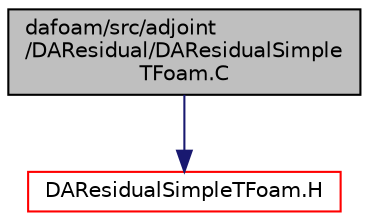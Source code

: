 digraph "dafoam/src/adjoint/DAResidual/DAResidualSimpleTFoam.C"
{
  bgcolor="transparent";
  edge [fontname="Helvetica",fontsize="10",labelfontname="Helvetica",labelfontsize="10"];
  node [fontname="Helvetica",fontsize="10",shape=record];
  Node0 [label="dafoam/src/adjoint\l/DAResidual/DAResidualSimple\lTFoam.C",height=0.2,width=0.4,color="black", fillcolor="grey75", style="filled", fontcolor="black"];
  Node0 -> Node1 [color="midnightblue",fontsize="10",style="solid",fontname="Helvetica"];
  Node1 [label="DAResidualSimpleTFoam.H",height=0.2,width=0.4,color="red",URL="$DAResidualSimpleTFoam_8H.html"];
}
